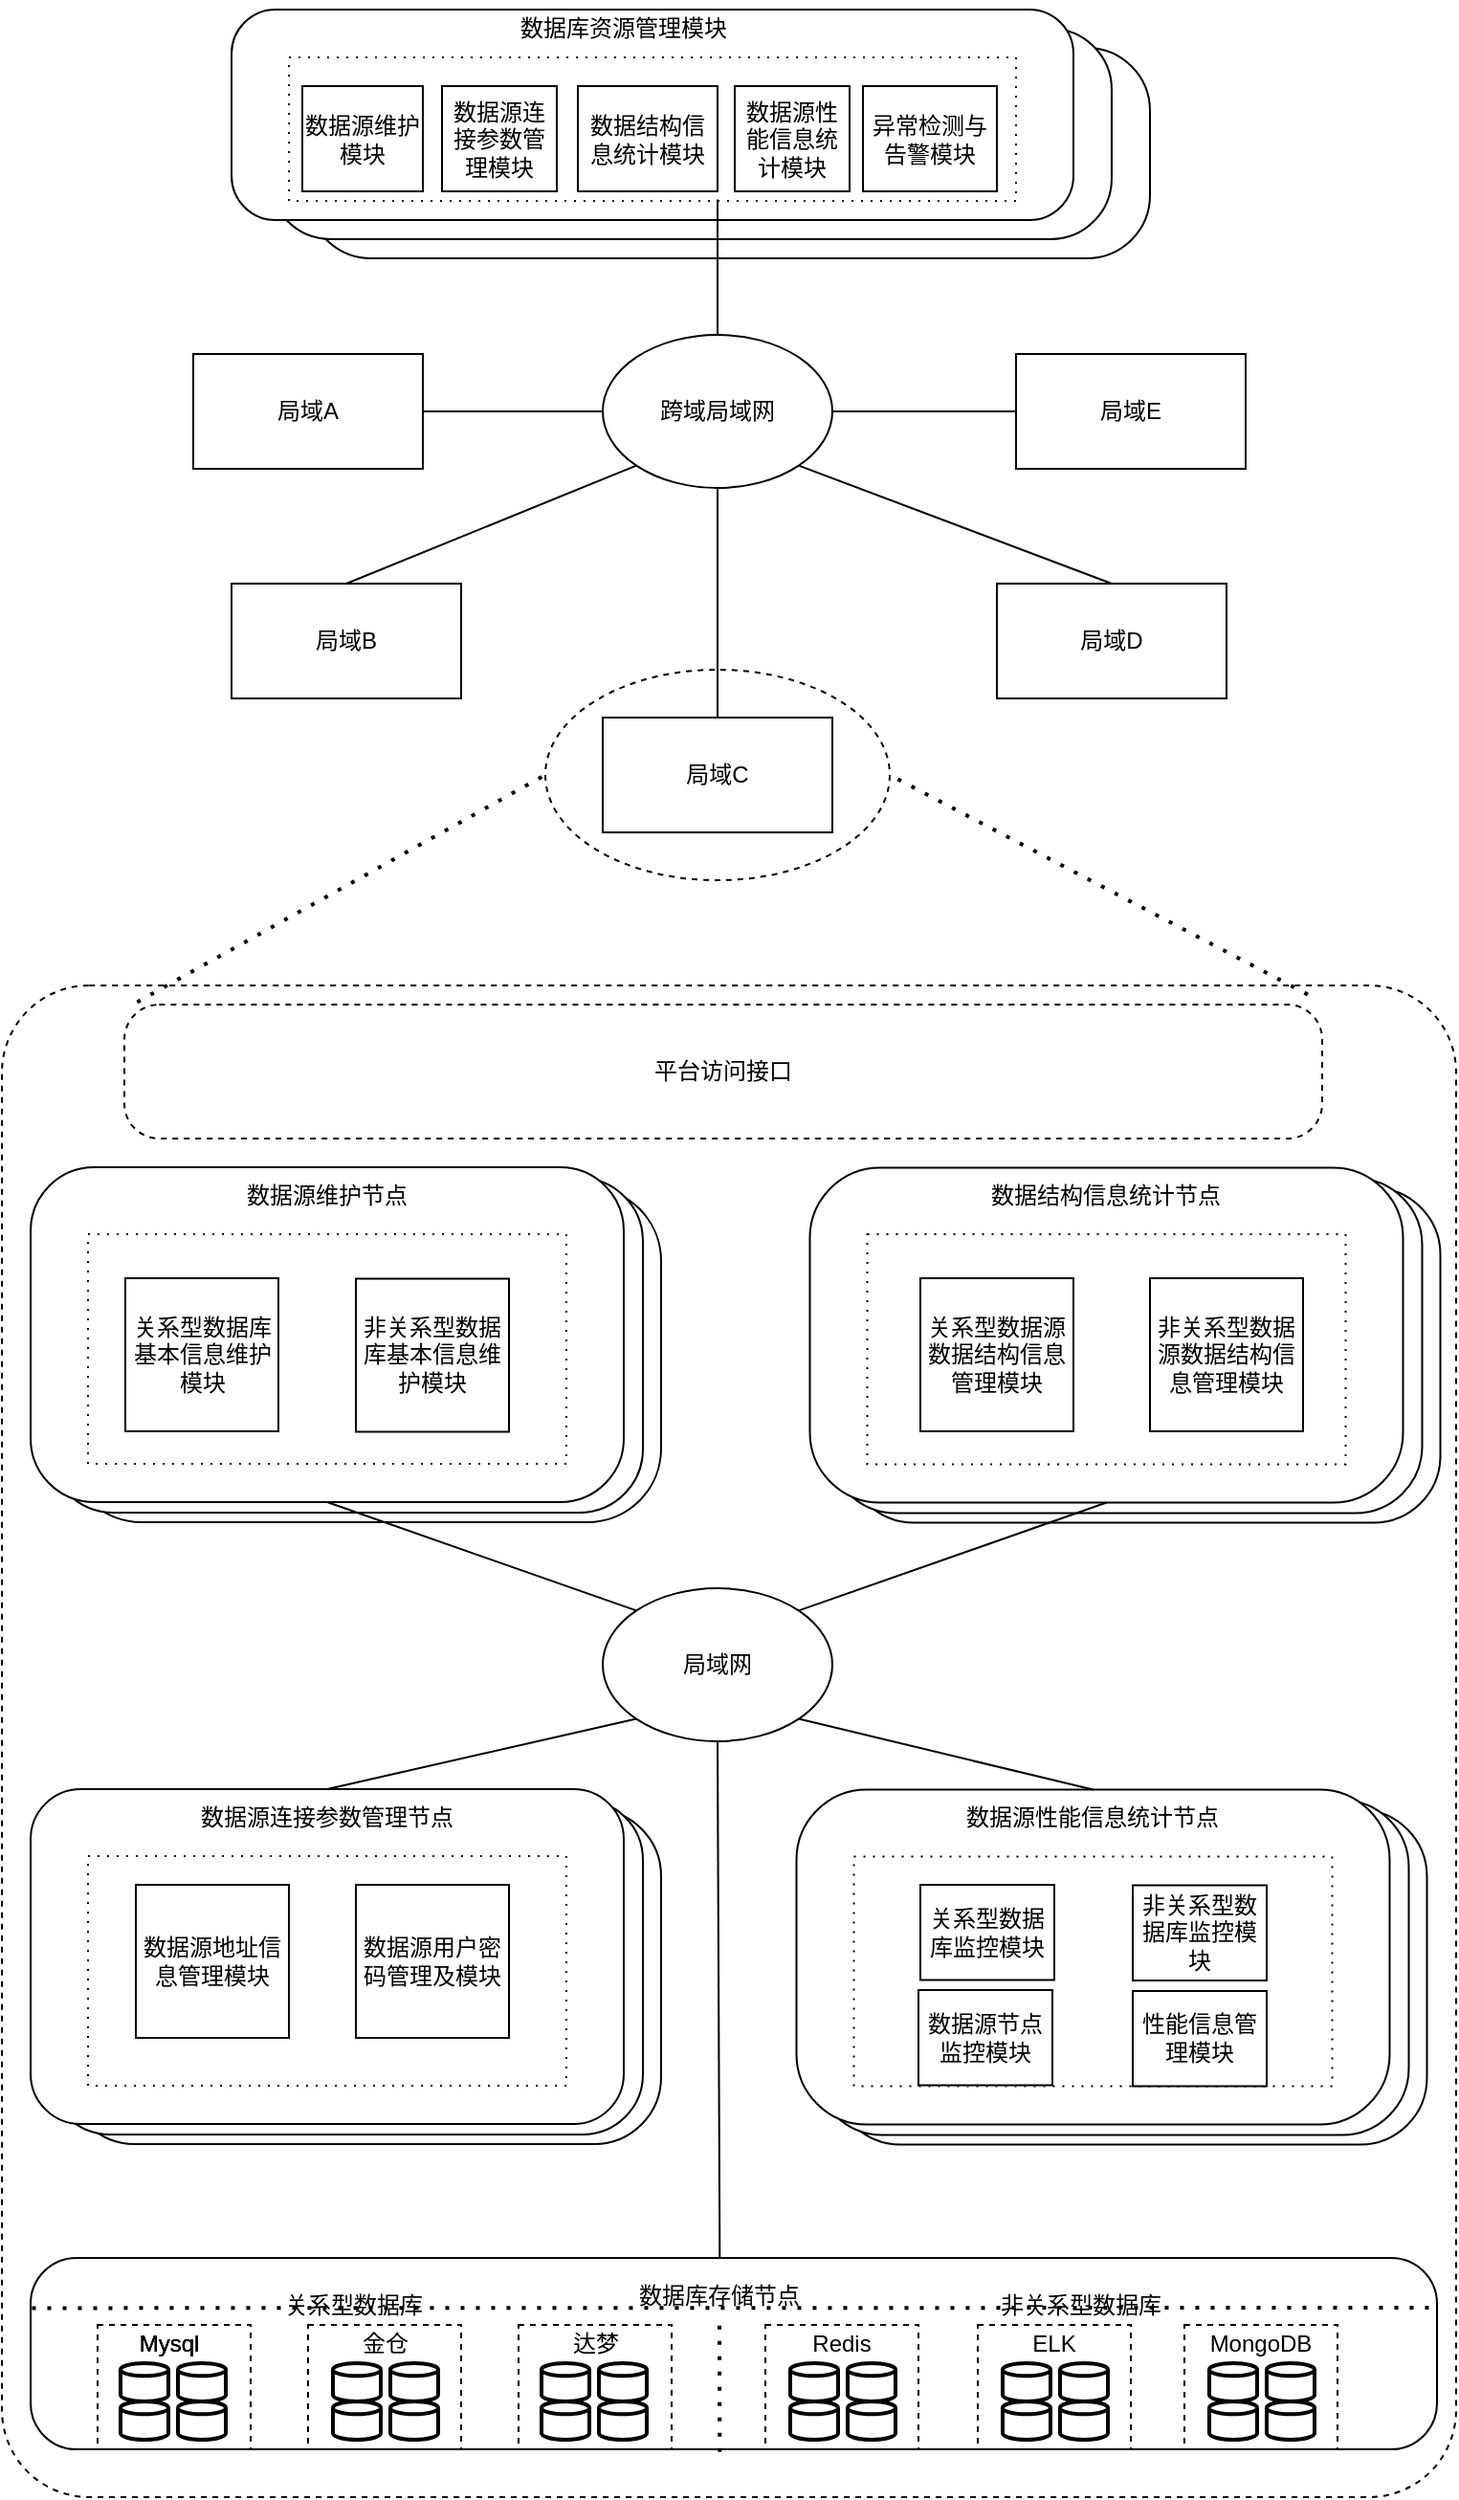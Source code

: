 <mxfile version="20.0.1" type="github">
  <diagram id="MedYQDeV-F79YKgBFQhL" name="第 1 页">
    <mxGraphModel dx="1221" dy="578" grid="1" gridSize="10" guides="1" tooltips="1" connect="1" arrows="1" fold="1" page="1" pageScale="1" pageWidth="827" pageHeight="1169" math="0" shadow="0">
      <root>
        <mxCell id="0" />
        <mxCell id="1" parent="0" />
        <mxCell id="vhrxewNEwcAQ_lFFi1NT-26" value="" style="rounded=1;whiteSpace=wrap;html=1;dashed=1;fillColor=none;arcSize=6;" parent="1" vertex="1">
          <mxGeometry x="40" y="530" width="760" height="790" as="geometry" />
        </mxCell>
        <mxCell id="YRZzIZ5zAxfRdaV7xQCh-4" value="" style="rounded=1;whiteSpace=wrap;html=1;arcSize=22;" parent="1" vertex="1">
          <mxGeometry x="74.5" y="635.5" width="310" height="175" as="geometry" />
        </mxCell>
        <mxCell id="YRZzIZ5zAxfRdaV7xQCh-3" value="" style="rounded=1;whiteSpace=wrap;html=1;arcSize=19;" parent="1" vertex="1">
          <mxGeometry x="65" y="630.5" width="310" height="175" as="geometry" />
        </mxCell>
        <mxCell id="vhrxewNEwcAQ_lFFi1NT-1" value="" style="rounded=1;whiteSpace=wrap;html=1;arcSize=30;" parent="1" vertex="1">
          <mxGeometry x="200" y="40" width="440" height="110" as="geometry" />
        </mxCell>
        <mxCell id="vhrxewNEwcAQ_lFFi1NT-2" value="" style="rounded=1;whiteSpace=wrap;html=1;arcSize=29;" parent="1" vertex="1">
          <mxGeometry x="180" y="30" width="440" height="110" as="geometry" />
        </mxCell>
        <mxCell id="vhrxewNEwcAQ_lFFi1NT-3" value="" style="rounded=1;whiteSpace=wrap;html=1;arcSize=21;" parent="1" vertex="1">
          <mxGeometry x="160" y="20" width="440" height="110" as="geometry" />
        </mxCell>
        <mxCell id="vhrxewNEwcAQ_lFFi1NT-4" value="" style="rounded=0;whiteSpace=wrap;html=1;dashed=1;dashPattern=1 4;" parent="1" vertex="1">
          <mxGeometry x="190" y="45" width="380" height="75" as="geometry" />
        </mxCell>
        <mxCell id="vhrxewNEwcAQ_lFFi1NT-5" value="数据库资源管理模块" style="text;html=1;strokeColor=none;fillColor=none;align=center;verticalAlign=middle;whiteSpace=wrap;rounded=0;dashed=1;dashPattern=1 4;" parent="1" vertex="1">
          <mxGeometry x="280" y="15" width="170" height="30" as="geometry" />
        </mxCell>
        <mxCell id="vhrxewNEwcAQ_lFFi1NT-7" value="数据源维护模块" style="rounded=0;whiteSpace=wrap;html=1;" parent="1" vertex="1">
          <mxGeometry x="197" y="60" width="63" height="55" as="geometry" />
        </mxCell>
        <mxCell id="vhrxewNEwcAQ_lFFi1NT-8" value="数据源连接参数管理模块" style="rounded=0;whiteSpace=wrap;html=1;" parent="1" vertex="1">
          <mxGeometry x="270" y="60" width="60" height="55" as="geometry" />
        </mxCell>
        <mxCell id="vhrxewNEwcAQ_lFFi1NT-9" value="数据结构信息统计模块" style="rounded=0;whiteSpace=wrap;html=1;" parent="1" vertex="1">
          <mxGeometry x="341" y="60" width="73" height="55" as="geometry" />
        </mxCell>
        <mxCell id="vhrxewNEwcAQ_lFFi1NT-10" value="数据源性能信息统计模块" style="rounded=0;whiteSpace=wrap;html=1;" parent="1" vertex="1">
          <mxGeometry x="423" y="60" width="60" height="55" as="geometry" />
        </mxCell>
        <mxCell id="vhrxewNEwcAQ_lFFi1NT-11" value="异常检测与告警模块" style="rounded=0;whiteSpace=wrap;html=1;" parent="1" vertex="1">
          <mxGeometry x="490" y="60" width="70" height="55" as="geometry" />
        </mxCell>
        <mxCell id="vhrxewNEwcAQ_lFFi1NT-12" value="跨域局域网" style="ellipse;whiteSpace=wrap;html=1;" parent="1" vertex="1">
          <mxGeometry x="354" y="190" width="120" height="80" as="geometry" />
        </mxCell>
        <mxCell id="vhrxewNEwcAQ_lFFi1NT-13" value="" style="endArrow=none;html=1;rounded=0;" parent="1" source="vhrxewNEwcAQ_lFFi1NT-12" edge="1">
          <mxGeometry width="50" height="50" relative="1" as="geometry">
            <mxPoint x="414" y="169.289" as="sourcePoint" />
            <mxPoint x="414" y="119.289" as="targetPoint" />
          </mxGeometry>
        </mxCell>
        <mxCell id="vhrxewNEwcAQ_lFFi1NT-14" value="&lt;span style=&quot;&quot;&gt;局域E&lt;/span&gt;" style="rounded=0;whiteSpace=wrap;html=1;" parent="1" vertex="1">
          <mxGeometry x="570" y="200" width="120" height="60" as="geometry" />
        </mxCell>
        <mxCell id="vhrxewNEwcAQ_lFFi1NT-15" value="局域A" style="rounded=0;whiteSpace=wrap;html=1;" parent="1" vertex="1">
          <mxGeometry x="140" y="200" width="120" height="60" as="geometry" />
        </mxCell>
        <mxCell id="vhrxewNEwcAQ_lFFi1NT-16" value="&lt;span style=&quot;&quot;&gt;局域B&lt;/span&gt;" style="rounded=0;whiteSpace=wrap;html=1;" parent="1" vertex="1">
          <mxGeometry x="160" y="320" width="120" height="60" as="geometry" />
        </mxCell>
        <mxCell id="vhrxewNEwcAQ_lFFi1NT-17" value="&lt;span style=&quot;&quot;&gt;局域D&lt;/span&gt;" style="rounded=0;whiteSpace=wrap;html=1;" parent="1" vertex="1">
          <mxGeometry x="560" y="320" width="120" height="60" as="geometry" />
        </mxCell>
        <mxCell id="vhrxewNEwcAQ_lFFi1NT-18" value="&lt;span style=&quot;&quot;&gt;局域C&lt;/span&gt;" style="rounded=0;whiteSpace=wrap;html=1;" parent="1" vertex="1">
          <mxGeometry x="354" y="390" width="120" height="60" as="geometry" />
        </mxCell>
        <mxCell id="vhrxewNEwcAQ_lFFi1NT-19" value="" style="endArrow=none;html=1;rounded=0;entryX=1;entryY=0.5;entryDx=0;entryDy=0;" parent="1" source="vhrxewNEwcAQ_lFFi1NT-12" target="vhrxewNEwcAQ_lFFi1NT-15" edge="1">
          <mxGeometry width="50" height="50" relative="1" as="geometry">
            <mxPoint x="283.289" y="280" as="sourcePoint" />
            <mxPoint x="283.289" y="230" as="targetPoint" />
          </mxGeometry>
        </mxCell>
        <mxCell id="vhrxewNEwcAQ_lFFi1NT-20" value="" style="endArrow=none;html=1;rounded=0;exitX=0.5;exitY=0;exitDx=0;exitDy=0;entryX=0;entryY=1;entryDx=0;entryDy=0;" parent="1" source="vhrxewNEwcAQ_lFFi1NT-16" target="vhrxewNEwcAQ_lFFi1NT-12" edge="1">
          <mxGeometry width="50" height="50" relative="1" as="geometry">
            <mxPoint x="410" y="340" as="sourcePoint" />
            <mxPoint x="460" y="290" as="targetPoint" />
          </mxGeometry>
        </mxCell>
        <mxCell id="vhrxewNEwcAQ_lFFi1NT-22" value="" style="endArrow=none;html=1;rounded=0;exitX=0.5;exitY=0;exitDx=0;exitDy=0;entryX=0.5;entryY=1;entryDx=0;entryDy=0;" parent="1" source="vhrxewNEwcAQ_lFFi1NT-18" target="vhrxewNEwcAQ_lFFi1NT-12" edge="1">
          <mxGeometry width="50" height="50" relative="1" as="geometry">
            <mxPoint x="230" y="330" as="sourcePoint" />
            <mxPoint x="381.574" y="268.284" as="targetPoint" />
          </mxGeometry>
        </mxCell>
        <mxCell id="vhrxewNEwcAQ_lFFi1NT-23" value="" style="endArrow=none;html=1;rounded=0;exitX=0.5;exitY=0;exitDx=0;exitDy=0;entryX=1;entryY=1;entryDx=0;entryDy=0;" parent="1" source="vhrxewNEwcAQ_lFFi1NT-17" target="vhrxewNEwcAQ_lFFi1NT-12" edge="1">
          <mxGeometry width="50" height="50" relative="1" as="geometry">
            <mxPoint x="240" y="340" as="sourcePoint" />
            <mxPoint x="391.574" y="278.284" as="targetPoint" />
          </mxGeometry>
        </mxCell>
        <mxCell id="vhrxewNEwcAQ_lFFi1NT-24" value="" style="endArrow=none;html=1;rounded=0;exitX=0;exitY=0.5;exitDx=0;exitDy=0;entryX=1;entryY=0.5;entryDx=0;entryDy=0;" parent="1" source="vhrxewNEwcAQ_lFFi1NT-14" target="vhrxewNEwcAQ_lFFi1NT-12" edge="1">
          <mxGeometry width="50" height="50" relative="1" as="geometry">
            <mxPoint x="250" y="350" as="sourcePoint" />
            <mxPoint x="401.574" y="288.284" as="targetPoint" />
          </mxGeometry>
        </mxCell>
        <mxCell id="vhrxewNEwcAQ_lFFi1NT-25" value="" style="ellipse;whiteSpace=wrap;html=1;dashed=1;fillColor=none;" parent="1" vertex="1">
          <mxGeometry x="324" y="365" width="180" height="110" as="geometry" />
        </mxCell>
        <mxCell id="vhrxewNEwcAQ_lFFi1NT-27" value="" style="endArrow=none;dashed=1;html=1;dashPattern=1 3;strokeWidth=2;rounded=0;entryX=0;entryY=0.5;entryDx=0;entryDy=0;exitX=0.093;exitY=0.011;exitDx=0;exitDy=0;exitPerimeter=0;" parent="1" source="vhrxewNEwcAQ_lFFi1NT-26" target="vhrxewNEwcAQ_lFFi1NT-25" edge="1">
          <mxGeometry width="50" height="50" relative="1" as="geometry">
            <mxPoint x="110" y="600" as="sourcePoint" />
            <mxPoint x="160" y="550" as="targetPoint" />
          </mxGeometry>
        </mxCell>
        <mxCell id="vhrxewNEwcAQ_lFFi1NT-28" value="" style="endArrow=none;dashed=1;html=1;dashPattern=1 3;strokeWidth=2;rounded=0;entryX=1;entryY=0.5;entryDx=0;entryDy=0;exitX=0.898;exitY=0.006;exitDx=0;exitDy=0;exitPerimeter=0;" parent="1" source="vhrxewNEwcAQ_lFFi1NT-26" target="vhrxewNEwcAQ_lFFi1NT-25" edge="1">
          <mxGeometry width="50" height="50" relative="1" as="geometry">
            <mxPoint x="120" y="610.0" as="sourcePoint" />
            <mxPoint x="333.46" y="440.34" as="targetPoint" />
          </mxGeometry>
        </mxCell>
        <mxCell id="vhrxewNEwcAQ_lFFi1NT-31" value="" style="rounded=1;whiteSpace=wrap;html=1;arcSize=19;" parent="1" vertex="1">
          <mxGeometry x="55" y="625" width="310" height="175" as="geometry" />
        </mxCell>
        <mxCell id="vhrxewNEwcAQ_lFFi1NT-32" value="" style="rounded=0;whiteSpace=wrap;html=1;dashed=1;dashPattern=1 4;" parent="1" vertex="1">
          <mxGeometry x="85" y="660" width="250" height="120" as="geometry" />
        </mxCell>
        <mxCell id="vhrxewNEwcAQ_lFFi1NT-34" value="数据源维护节点" style="text;html=1;strokeColor=none;fillColor=none;align=center;verticalAlign=middle;whiteSpace=wrap;rounded=0;dashed=1;dashPattern=1 4;" parent="1" vertex="1">
          <mxGeometry x="125" y="625" width="170" height="30" as="geometry" />
        </mxCell>
        <mxCell id="vhrxewNEwcAQ_lFFi1NT-55" value="数据库资源管理平台" style="text;html=1;strokeColor=none;fillColor=none;align=center;verticalAlign=middle;whiteSpace=wrap;rounded=0;dashed=1;dashPattern=1 4;" parent="1" vertex="1">
          <mxGeometry x="520" y="616.5" width="170" height="30" as="geometry" />
        </mxCell>
        <mxCell id="vhrxewNEwcAQ_lFFi1NT-73" value="局域网" style="ellipse;whiteSpace=wrap;html=1;" parent="1" vertex="1">
          <mxGeometry x="354" y="845" width="120" height="80" as="geometry" />
        </mxCell>
        <mxCell id="vhrxewNEwcAQ_lFFi1NT-86" value="" style="endArrow=none;html=1;rounded=0;entryX=0.5;entryY=1;entryDx=0;entryDy=0;exitX=0;exitY=0;exitDx=0;exitDy=0;" parent="1" source="vhrxewNEwcAQ_lFFi1NT-73" target="vhrxewNEwcAQ_lFFi1NT-31" edge="1">
          <mxGeometry width="50" height="50" relative="1" as="geometry">
            <mxPoint x="280" y="910" as="sourcePoint" />
            <mxPoint x="330" y="860" as="targetPoint" />
          </mxGeometry>
        </mxCell>
        <mxCell id="vhrxewNEwcAQ_lFFi1NT-91" value="" style="rounded=1;whiteSpace=wrap;html=1;arcSize=24;" parent="1" vertex="1">
          <mxGeometry x="55" y="1195" width="735" height="100" as="geometry" />
        </mxCell>
        <mxCell id="vhrxewNEwcAQ_lFFi1NT-92" value="数据库存储节点" style="text;html=1;strokeColor=none;fillColor=none;align=center;verticalAlign=middle;whiteSpace=wrap;rounded=0;dashed=1;dashPattern=1 4;" parent="1" vertex="1">
          <mxGeometry x="330" y="1200" width="170" height="30" as="geometry" />
        </mxCell>
        <mxCell id="vhrxewNEwcAQ_lFFi1NT-93" value="" style="endArrow=none;html=1;rounded=0;entryX=0.5;entryY=1;entryDx=0;entryDy=0;exitX=0.49;exitY=0.002;exitDx=0;exitDy=0;exitPerimeter=0;" parent="1" source="vhrxewNEwcAQ_lFFi1NT-91" target="vhrxewNEwcAQ_lFFi1NT-73" edge="1">
          <mxGeometry width="50" height="50" relative="1" as="geometry">
            <mxPoint x="220.0" y="972" as="sourcePoint" />
            <mxPoint x="381.574" y="923.284" as="targetPoint" />
          </mxGeometry>
        </mxCell>
        <mxCell id="vhrxewNEwcAQ_lFFi1NT-94" value="" style="endArrow=none;dashed=1;html=1;dashPattern=1 3;strokeWidth=2;rounded=0;entryX=0.5;entryY=1;entryDx=0;entryDy=0;exitX=0.49;exitY=1.014;exitDx=0;exitDy=0;exitPerimeter=0;" parent="1" source="vhrxewNEwcAQ_lFFi1NT-91" target="vhrxewNEwcAQ_lFFi1NT-92" edge="1">
          <mxGeometry width="50" height="50" relative="1" as="geometry">
            <mxPoint x="390" y="1290" as="sourcePoint" />
            <mxPoint x="440" y="1240" as="targetPoint" />
          </mxGeometry>
        </mxCell>
        <mxCell id="vhrxewNEwcAQ_lFFi1NT-95" value="" style="endArrow=none;dashed=1;html=1;dashPattern=1 3;strokeWidth=2;rounded=0;entryX=1;entryY=0.5;entryDx=0;entryDy=0;exitX=0.001;exitY=0.352;exitDx=0;exitDy=0;exitPerimeter=0;" parent="1" edge="1">
          <mxGeometry width="50" height="50" relative="1" as="geometry">
            <mxPoint x="55.735" y="1221.2" as="sourcePoint" />
            <mxPoint x="790" y="1221" as="targetPoint" />
          </mxGeometry>
        </mxCell>
        <mxCell id="vhrxewNEwcAQ_lFFi1NT-96" value="关系型数据库" style="text;html=1;strokeColor=none;fillColor=none;align=center;verticalAlign=middle;whiteSpace=wrap;rounded=0;dashed=1;dashPattern=1 4;" parent="1" vertex="1">
          <mxGeometry x="139" y="1205" width="170" height="30" as="geometry" />
        </mxCell>
        <mxCell id="vhrxewNEwcAQ_lFFi1NT-97" value="非关系型数据库" style="text;html=1;strokeColor=none;fillColor=none;align=center;verticalAlign=middle;whiteSpace=wrap;rounded=0;dashed=1;dashPattern=1 4;" parent="1" vertex="1">
          <mxGeometry x="519" y="1205" width="170" height="30" as="geometry" />
        </mxCell>
        <mxCell id="vhrxewNEwcAQ_lFFi1NT-102" value="" style="rounded=0;whiteSpace=wrap;html=1;fillColor=none;dashed=1;" parent="1" vertex="1">
          <mxGeometry x="90" y="1230" width="80" height="65" as="geometry" />
        </mxCell>
        <mxCell id="vhrxewNEwcAQ_lFFi1NT-98" value="" style="strokeWidth=2;html=1;shape=mxgraph.flowchart.database;whiteSpace=wrap;fillColor=none;" parent="1" vertex="1">
          <mxGeometry x="102" y="1250" width="25" height="20" as="geometry" />
        </mxCell>
        <mxCell id="vhrxewNEwcAQ_lFFi1NT-99" value="" style="strokeWidth=2;html=1;shape=mxgraph.flowchart.database;whiteSpace=wrap;fillColor=none;" parent="1" vertex="1">
          <mxGeometry x="102" y="1270" width="25" height="20" as="geometry" />
        </mxCell>
        <mxCell id="vhrxewNEwcAQ_lFFi1NT-100" value="" style="strokeWidth=2;html=1;shape=mxgraph.flowchart.database;whiteSpace=wrap;fillColor=none;" parent="1" vertex="1">
          <mxGeometry x="132" y="1250" width="25" height="20" as="geometry" />
        </mxCell>
        <mxCell id="vhrxewNEwcAQ_lFFi1NT-101" value="" style="strokeWidth=2;html=1;shape=mxgraph.flowchart.database;whiteSpace=wrap;fillColor=none;" parent="1" vertex="1">
          <mxGeometry x="132" y="1270" width="25" height="20" as="geometry" />
        </mxCell>
        <mxCell id="vhrxewNEwcAQ_lFFi1NT-103" value="" style="rounded=0;whiteSpace=wrap;html=1;fillColor=none;dashed=1;" parent="1" vertex="1">
          <mxGeometry x="200" y="1230" width="80" height="65" as="geometry" />
        </mxCell>
        <mxCell id="vhrxewNEwcAQ_lFFi1NT-104" value="" style="rounded=0;whiteSpace=wrap;html=1;fillColor=none;dashed=1;" parent="1" vertex="1">
          <mxGeometry x="310" y="1230" width="80" height="65" as="geometry" />
        </mxCell>
        <mxCell id="vhrxewNEwcAQ_lFFi1NT-113" value="" style="strokeWidth=2;html=1;shape=mxgraph.flowchart.database;whiteSpace=wrap;fillColor=none;" parent="1" vertex="1">
          <mxGeometry x="213" y="1250" width="25" height="20" as="geometry" />
        </mxCell>
        <mxCell id="vhrxewNEwcAQ_lFFi1NT-114" value="" style="strokeWidth=2;html=1;shape=mxgraph.flowchart.database;whiteSpace=wrap;fillColor=none;" parent="1" vertex="1">
          <mxGeometry x="213" y="1270" width="25" height="20" as="geometry" />
        </mxCell>
        <mxCell id="vhrxewNEwcAQ_lFFi1NT-115" value="" style="strokeWidth=2;html=1;shape=mxgraph.flowchart.database;whiteSpace=wrap;fillColor=none;" parent="1" vertex="1">
          <mxGeometry x="243" y="1250" width="25" height="20" as="geometry" />
        </mxCell>
        <mxCell id="vhrxewNEwcAQ_lFFi1NT-116" value="" style="strokeWidth=2;html=1;shape=mxgraph.flowchart.database;whiteSpace=wrap;fillColor=none;" parent="1" vertex="1">
          <mxGeometry x="243" y="1270" width="25" height="20" as="geometry" />
        </mxCell>
        <mxCell id="vhrxewNEwcAQ_lFFi1NT-117" value="" style="strokeWidth=2;html=1;shape=mxgraph.flowchart.database;whiteSpace=wrap;fillColor=none;" parent="1" vertex="1">
          <mxGeometry x="322" y="1250" width="25" height="20" as="geometry" />
        </mxCell>
        <mxCell id="vhrxewNEwcAQ_lFFi1NT-118" value="" style="strokeWidth=2;html=1;shape=mxgraph.flowchart.database;whiteSpace=wrap;fillColor=none;" parent="1" vertex="1">
          <mxGeometry x="322" y="1270" width="25" height="20" as="geometry" />
        </mxCell>
        <mxCell id="vhrxewNEwcAQ_lFFi1NT-119" value="" style="strokeWidth=2;html=1;shape=mxgraph.flowchart.database;whiteSpace=wrap;fillColor=none;" parent="1" vertex="1">
          <mxGeometry x="352" y="1250" width="25" height="20" as="geometry" />
        </mxCell>
        <mxCell id="vhrxewNEwcAQ_lFFi1NT-120" value="" style="strokeWidth=2;html=1;shape=mxgraph.flowchart.database;whiteSpace=wrap;fillColor=none;" parent="1" vertex="1">
          <mxGeometry x="352" y="1270" width="25" height="20" as="geometry" />
        </mxCell>
        <mxCell id="vhrxewNEwcAQ_lFFi1NT-124" value="Mysql" style="text;html=1;strokeColor=none;fillColor=none;align=center;verticalAlign=middle;whiteSpace=wrap;rounded=0;dashed=1;dashPattern=1 4;" parent="1" vertex="1">
          <mxGeometry x="100" y="1230" width="55" height="20" as="geometry" />
        </mxCell>
        <mxCell id="vhrxewNEwcAQ_lFFi1NT-125" value="金仓" style="text;html=1;strokeColor=none;fillColor=none;align=center;verticalAlign=middle;whiteSpace=wrap;rounded=0;dashed=1;dashPattern=1 4;" parent="1" vertex="1">
          <mxGeometry x="213" y="1230" width="55" height="20" as="geometry" />
        </mxCell>
        <mxCell id="vhrxewNEwcAQ_lFFi1NT-126" value="达梦" style="text;html=1;strokeColor=none;fillColor=none;align=center;verticalAlign=middle;whiteSpace=wrap;rounded=0;dashed=1;dashPattern=1 4;" parent="1" vertex="1">
          <mxGeometry x="322.5" y="1230" width="55" height="20" as="geometry" />
        </mxCell>
        <mxCell id="vhrxewNEwcAQ_lFFi1NT-128" value="" style="rounded=0;whiteSpace=wrap;html=1;fillColor=none;dashed=1;" parent="1" vertex="1">
          <mxGeometry x="90" y="1230" width="80" height="65" as="geometry" />
        </mxCell>
        <mxCell id="vhrxewNEwcAQ_lFFi1NT-131" value="Mysql" style="text;html=1;strokeColor=none;fillColor=none;align=center;verticalAlign=middle;whiteSpace=wrap;rounded=0;dashed=1;dashPattern=1 4;" parent="1" vertex="1">
          <mxGeometry x="100" y="1230" width="55" height="20" as="geometry" />
        </mxCell>
        <mxCell id="vhrxewNEwcAQ_lFFi1NT-129" value="Mysql" style="text;html=1;strokeColor=none;fillColor=none;align=center;verticalAlign=middle;whiteSpace=wrap;rounded=0;dashed=1;dashPattern=1 4;" parent="1" vertex="1">
          <mxGeometry x="100" y="1230" width="55" height="20" as="geometry" />
        </mxCell>
        <mxCell id="vhrxewNEwcAQ_lFFi1NT-171" value="" style="rounded=0;whiteSpace=wrap;html=1;fillColor=none;dashed=1;" parent="1" vertex="1">
          <mxGeometry x="310" y="1230" width="80" height="65" as="geometry" />
        </mxCell>
        <mxCell id="vhrxewNEwcAQ_lFFi1NT-173" value="" style="rounded=0;whiteSpace=wrap;html=1;fillColor=none;dashed=1;" parent="1" vertex="1">
          <mxGeometry x="439" y="1230" width="80" height="65" as="geometry" />
        </mxCell>
        <mxCell id="vhrxewNEwcAQ_lFFi1NT-174" value="" style="strokeWidth=2;html=1;shape=mxgraph.flowchart.database;whiteSpace=wrap;fillColor=none;" parent="1" vertex="1">
          <mxGeometry x="452" y="1250" width="25" height="20" as="geometry" />
        </mxCell>
        <mxCell id="vhrxewNEwcAQ_lFFi1NT-175" value="" style="strokeWidth=2;html=1;shape=mxgraph.flowchart.database;whiteSpace=wrap;fillColor=none;" parent="1" vertex="1">
          <mxGeometry x="452" y="1270" width="25" height="20" as="geometry" />
        </mxCell>
        <mxCell id="vhrxewNEwcAQ_lFFi1NT-176" value="" style="strokeWidth=2;html=1;shape=mxgraph.flowchart.database;whiteSpace=wrap;fillColor=none;" parent="1" vertex="1">
          <mxGeometry x="482" y="1250" width="25" height="20" as="geometry" />
        </mxCell>
        <mxCell id="vhrxewNEwcAQ_lFFi1NT-177" value="" style="strokeWidth=2;html=1;shape=mxgraph.flowchart.database;whiteSpace=wrap;fillColor=none;" parent="1" vertex="1">
          <mxGeometry x="482" y="1270" width="25" height="20" as="geometry" />
        </mxCell>
        <mxCell id="vhrxewNEwcAQ_lFFi1NT-178" value="" style="rounded=0;whiteSpace=wrap;html=1;fillColor=none;dashed=1;" parent="1" vertex="1">
          <mxGeometry x="550" y="1230" width="80" height="65" as="geometry" />
        </mxCell>
        <mxCell id="vhrxewNEwcAQ_lFFi1NT-179" value="" style="strokeWidth=2;html=1;shape=mxgraph.flowchart.database;whiteSpace=wrap;fillColor=none;" parent="1" vertex="1">
          <mxGeometry x="563" y="1250" width="25" height="20" as="geometry" />
        </mxCell>
        <mxCell id="vhrxewNEwcAQ_lFFi1NT-180" value="" style="strokeWidth=2;html=1;shape=mxgraph.flowchart.database;whiteSpace=wrap;fillColor=none;" parent="1" vertex="1">
          <mxGeometry x="563" y="1270" width="25" height="20" as="geometry" />
        </mxCell>
        <mxCell id="vhrxewNEwcAQ_lFFi1NT-181" value="" style="strokeWidth=2;html=1;shape=mxgraph.flowchart.database;whiteSpace=wrap;fillColor=none;" parent="1" vertex="1">
          <mxGeometry x="593" y="1250" width="25" height="20" as="geometry" />
        </mxCell>
        <mxCell id="vhrxewNEwcAQ_lFFi1NT-182" value="" style="strokeWidth=2;html=1;shape=mxgraph.flowchart.database;whiteSpace=wrap;fillColor=none;" parent="1" vertex="1">
          <mxGeometry x="593" y="1270" width="25" height="20" as="geometry" />
        </mxCell>
        <mxCell id="vhrxewNEwcAQ_lFFi1NT-183" value="" style="rounded=0;whiteSpace=wrap;html=1;fillColor=none;dashed=1;" parent="1" vertex="1">
          <mxGeometry x="658" y="1230" width="80" height="65" as="geometry" />
        </mxCell>
        <mxCell id="vhrxewNEwcAQ_lFFi1NT-184" value="" style="strokeWidth=2;html=1;shape=mxgraph.flowchart.database;whiteSpace=wrap;fillColor=none;" parent="1" vertex="1">
          <mxGeometry x="671" y="1250" width="25" height="20" as="geometry" />
        </mxCell>
        <mxCell id="vhrxewNEwcAQ_lFFi1NT-185" value="" style="strokeWidth=2;html=1;shape=mxgraph.flowchart.database;whiteSpace=wrap;fillColor=none;" parent="1" vertex="1">
          <mxGeometry x="671" y="1270" width="25" height="20" as="geometry" />
        </mxCell>
        <mxCell id="vhrxewNEwcAQ_lFFi1NT-186" value="" style="strokeWidth=2;html=1;shape=mxgraph.flowchart.database;whiteSpace=wrap;fillColor=none;" parent="1" vertex="1">
          <mxGeometry x="701" y="1250" width="25" height="20" as="geometry" />
        </mxCell>
        <mxCell id="vhrxewNEwcAQ_lFFi1NT-187" value="" style="strokeWidth=2;html=1;shape=mxgraph.flowchart.database;whiteSpace=wrap;fillColor=none;" parent="1" vertex="1">
          <mxGeometry x="701" y="1270" width="25" height="20" as="geometry" />
        </mxCell>
        <mxCell id="vhrxewNEwcAQ_lFFi1NT-188" value="Redis" style="text;html=1;strokeColor=none;fillColor=none;align=center;verticalAlign=middle;whiteSpace=wrap;rounded=0;dashed=1;dashPattern=1 4;" parent="1" vertex="1">
          <mxGeometry x="434" y="1230" width="90" height="20" as="geometry" />
        </mxCell>
        <mxCell id="vhrxewNEwcAQ_lFFi1NT-189" value="ELK" style="text;html=1;strokeColor=none;fillColor=none;align=center;verticalAlign=middle;whiteSpace=wrap;rounded=0;dashed=1;dashPattern=1 4;" parent="1" vertex="1">
          <mxGeometry x="545" y="1230" width="90" height="20" as="geometry" />
        </mxCell>
        <mxCell id="vhrxewNEwcAQ_lFFi1NT-190" value="MongoDB" style="text;html=1;strokeColor=none;fillColor=none;align=center;verticalAlign=middle;whiteSpace=wrap;rounded=0;dashed=1;dashPattern=1 4;" parent="1" vertex="1">
          <mxGeometry x="653" y="1230" width="90" height="20" as="geometry" />
        </mxCell>
        <mxCell id="YRZzIZ5zAxfRdaV7xQCh-5" value="" style="rounded=1;whiteSpace=wrap;html=1;arcSize=20;" parent="1" vertex="1">
          <mxGeometry x="481.75" y="635.75" width="310" height="175" as="geometry" />
        </mxCell>
        <mxCell id="YRZzIZ5zAxfRdaV7xQCh-6" value="" style="rounded=1;whiteSpace=wrap;html=1;arcSize=20;" parent="1" vertex="1">
          <mxGeometry x="472.25" y="630.75" width="310" height="175" as="geometry" />
        </mxCell>
        <mxCell id="YRZzIZ5zAxfRdaV7xQCh-7" value="" style="rounded=1;whiteSpace=wrap;html=1;arcSize=21;" parent="1" vertex="1">
          <mxGeometry x="462.25" y="625.25" width="310" height="175" as="geometry" />
        </mxCell>
        <mxCell id="YRZzIZ5zAxfRdaV7xQCh-8" value="" style="rounded=0;whiteSpace=wrap;html=1;dashed=1;dashPattern=1 4;" parent="1" vertex="1">
          <mxGeometry x="492.25" y="660" width="250" height="120.25" as="geometry" />
        </mxCell>
        <mxCell id="YRZzIZ5zAxfRdaV7xQCh-9" value="数据结构信息统计节点" style="text;html=1;strokeColor=none;fillColor=none;align=center;verticalAlign=middle;whiteSpace=wrap;rounded=0;dashed=1;dashPattern=1 4;" parent="1" vertex="1">
          <mxGeometry x="532.25" y="625.25" width="170" height="30" as="geometry" />
        </mxCell>
        <mxCell id="YRZzIZ5zAxfRdaV7xQCh-12" value="关系型数据源数据结构信息管理模块" style="rounded=0;whiteSpace=wrap;html=1;" parent="1" vertex="1">
          <mxGeometry x="520" y="683" width="80" height="80" as="geometry" />
        </mxCell>
        <mxCell id="YRZzIZ5zAxfRdaV7xQCh-13" value="非关系型数据源数据结构信息管理模块" style="rounded=0;whiteSpace=wrap;html=1;" parent="1" vertex="1">
          <mxGeometry x="640" y="683" width="80" height="80" as="geometry" />
        </mxCell>
        <mxCell id="YRZzIZ5zAxfRdaV7xQCh-15" value="" style="rounded=1;whiteSpace=wrap;html=1;arcSize=20;" parent="1" vertex="1">
          <mxGeometry x="74.5" y="960.5" width="310" height="175" as="geometry" />
        </mxCell>
        <mxCell id="YRZzIZ5zAxfRdaV7xQCh-16" value="" style="rounded=1;whiteSpace=wrap;html=1;arcSize=18;" parent="1" vertex="1">
          <mxGeometry x="65" y="955.5" width="310" height="175" as="geometry" />
        </mxCell>
        <mxCell id="YRZzIZ5zAxfRdaV7xQCh-17" value="" style="rounded=1;whiteSpace=wrap;html=1;arcSize=15;" parent="1" vertex="1">
          <mxGeometry x="55" y="950" width="310" height="175" as="geometry" />
        </mxCell>
        <mxCell id="YRZzIZ5zAxfRdaV7xQCh-18" value="" style="rounded=0;whiteSpace=wrap;html=1;dashed=1;dashPattern=1 4;" parent="1" vertex="1">
          <mxGeometry x="85" y="985" width="250" height="120" as="geometry" />
        </mxCell>
        <mxCell id="YRZzIZ5zAxfRdaV7xQCh-19" value="数据源连接参数管理节点" style="text;html=1;strokeColor=none;fillColor=none;align=center;verticalAlign=middle;whiteSpace=wrap;rounded=0;dashed=1;dashPattern=1 4;" parent="1" vertex="1">
          <mxGeometry x="125" y="950" width="170" height="30" as="geometry" />
        </mxCell>
        <mxCell id="YRZzIZ5zAxfRdaV7xQCh-24" value="数据源地址信息管理模块" style="rounded=0;whiteSpace=wrap;html=1;" parent="1" vertex="1">
          <mxGeometry x="110" y="1000" width="80" height="80" as="geometry" />
        </mxCell>
        <mxCell id="YRZzIZ5zAxfRdaV7xQCh-25" value="" style="rounded=1;whiteSpace=wrap;html=1;arcSize=20;" parent="1" vertex="1">
          <mxGeometry x="474.75" y="960.75" width="310" height="175" as="geometry" />
        </mxCell>
        <mxCell id="YRZzIZ5zAxfRdaV7xQCh-26" value="" style="rounded=1;whiteSpace=wrap;html=1;arcSize=20;" parent="1" vertex="1">
          <mxGeometry x="465.25" y="955.75" width="310" height="175" as="geometry" />
        </mxCell>
        <mxCell id="YRZzIZ5zAxfRdaV7xQCh-27" value="" style="rounded=1;whiteSpace=wrap;html=1;arcSize=21;" parent="1" vertex="1">
          <mxGeometry x="455.25" y="950.25" width="310" height="175" as="geometry" />
        </mxCell>
        <mxCell id="YRZzIZ5zAxfRdaV7xQCh-28" value="" style="rounded=0;whiteSpace=wrap;html=1;dashed=1;dashPattern=1 4;" parent="1" vertex="1">
          <mxGeometry x="485.25" y="985.25" width="250" height="120" as="geometry" />
        </mxCell>
        <mxCell id="YRZzIZ5zAxfRdaV7xQCh-29" value="数据源性能信息统计节点" style="text;html=1;strokeColor=none;fillColor=none;align=center;verticalAlign=middle;whiteSpace=wrap;rounded=0;dashed=1;dashPattern=1 4;" parent="1" vertex="1">
          <mxGeometry x="525.25" y="950.25" width="170" height="30" as="geometry" />
        </mxCell>
        <mxCell id="YRZzIZ5zAxfRdaV7xQCh-34" value="非关系型数据库监控模块" style="rounded=0;whiteSpace=wrap;html=1;" parent="1" vertex="1">
          <mxGeometry x="631" y="1000.25" width="70" height="49.75" as="geometry" />
        </mxCell>
        <mxCell id="YRZzIZ5zAxfRdaV7xQCh-35" value="数据源用户密码管理及模块" style="rounded=0;whiteSpace=wrap;html=1;" parent="1" vertex="1">
          <mxGeometry x="225" y="1000" width="80" height="80" as="geometry" />
        </mxCell>
        <mxCell id="YRZzIZ5zAxfRdaV7xQCh-36" value="关系型数据库监控模块" style="rounded=0;whiteSpace=wrap;html=1;" parent="1" vertex="1">
          <mxGeometry x="520" y="1000" width="70" height="49.75" as="geometry" />
        </mxCell>
        <mxCell id="YRZzIZ5zAxfRdaV7xQCh-37" value="数据源节点监控模块" style="rounded=0;whiteSpace=wrap;html=1;" parent="1" vertex="1">
          <mxGeometry x="519" y="1055" width="70" height="49.75" as="geometry" />
        </mxCell>
        <mxCell id="YRZzIZ5zAxfRdaV7xQCh-38" value="性能信息管理模块" style="rounded=0;whiteSpace=wrap;html=1;" parent="1" vertex="1">
          <mxGeometry x="631" y="1055.5" width="70" height="49.75" as="geometry" />
        </mxCell>
        <mxCell id="YRZzIZ5zAxfRdaV7xQCh-39" value="" style="endArrow=none;html=1;rounded=0;entryX=0.5;entryY=1;entryDx=0;entryDy=0;exitX=1;exitY=0;exitDx=0;exitDy=0;" parent="1" source="vhrxewNEwcAQ_lFFi1NT-73" target="YRZzIZ5zAxfRdaV7xQCh-7" edge="1">
          <mxGeometry width="50" height="50" relative="1" as="geometry">
            <mxPoint x="450" y="850" as="sourcePoint" />
            <mxPoint x="270" y="870" as="targetPoint" />
          </mxGeometry>
        </mxCell>
        <mxCell id="YRZzIZ5zAxfRdaV7xQCh-40" value="" style="endArrow=none;html=1;rounded=0;entryX=0;entryY=1;entryDx=0;entryDy=0;exitX=0.5;exitY=0;exitDx=0;exitDy=0;" parent="1" source="YRZzIZ5zAxfRdaV7xQCh-19" target="vhrxewNEwcAQ_lFFi1NT-73" edge="1">
          <mxGeometry width="50" height="50" relative="1" as="geometry">
            <mxPoint x="250" y="940" as="sourcePoint" />
            <mxPoint x="300" y="890" as="targetPoint" />
          </mxGeometry>
        </mxCell>
        <mxCell id="YRZzIZ5zAxfRdaV7xQCh-41" value="" style="endArrow=none;html=1;rounded=0;entryX=0.5;entryY=0;entryDx=0;entryDy=0;exitX=1;exitY=1;exitDx=0;exitDy=0;" parent="1" source="vhrxewNEwcAQ_lFFi1NT-73" target="YRZzIZ5zAxfRdaV7xQCh-29" edge="1">
          <mxGeometry width="50" height="50" relative="1" as="geometry">
            <mxPoint x="550" y="920" as="sourcePoint" />
            <mxPoint x="600" y="870" as="targetPoint" />
          </mxGeometry>
        </mxCell>
        <mxCell id="HeJ0FcstIRiFT0lCWAyd-1" value="关系型数据库基本信息维护模块" style="rounded=0;whiteSpace=wrap;html=1;" vertex="1" parent="1">
          <mxGeometry x="104.5" y="683" width="80" height="80" as="geometry" />
        </mxCell>
        <mxCell id="HeJ0FcstIRiFT0lCWAyd-2" value="非关系型数据库基本信息维护模块" style="rounded=0;whiteSpace=wrap;html=1;" vertex="1" parent="1">
          <mxGeometry x="225" y="683.25" width="80" height="80" as="geometry" />
        </mxCell>
        <mxCell id="HeJ0FcstIRiFT0lCWAyd-3" value="平台访问接口" style="rounded=1;whiteSpace=wrap;html=1;arcSize=26;dashed=1;" vertex="1" parent="1">
          <mxGeometry x="104" y="540" width="626" height="70" as="geometry" />
        </mxCell>
      </root>
    </mxGraphModel>
  </diagram>
</mxfile>
